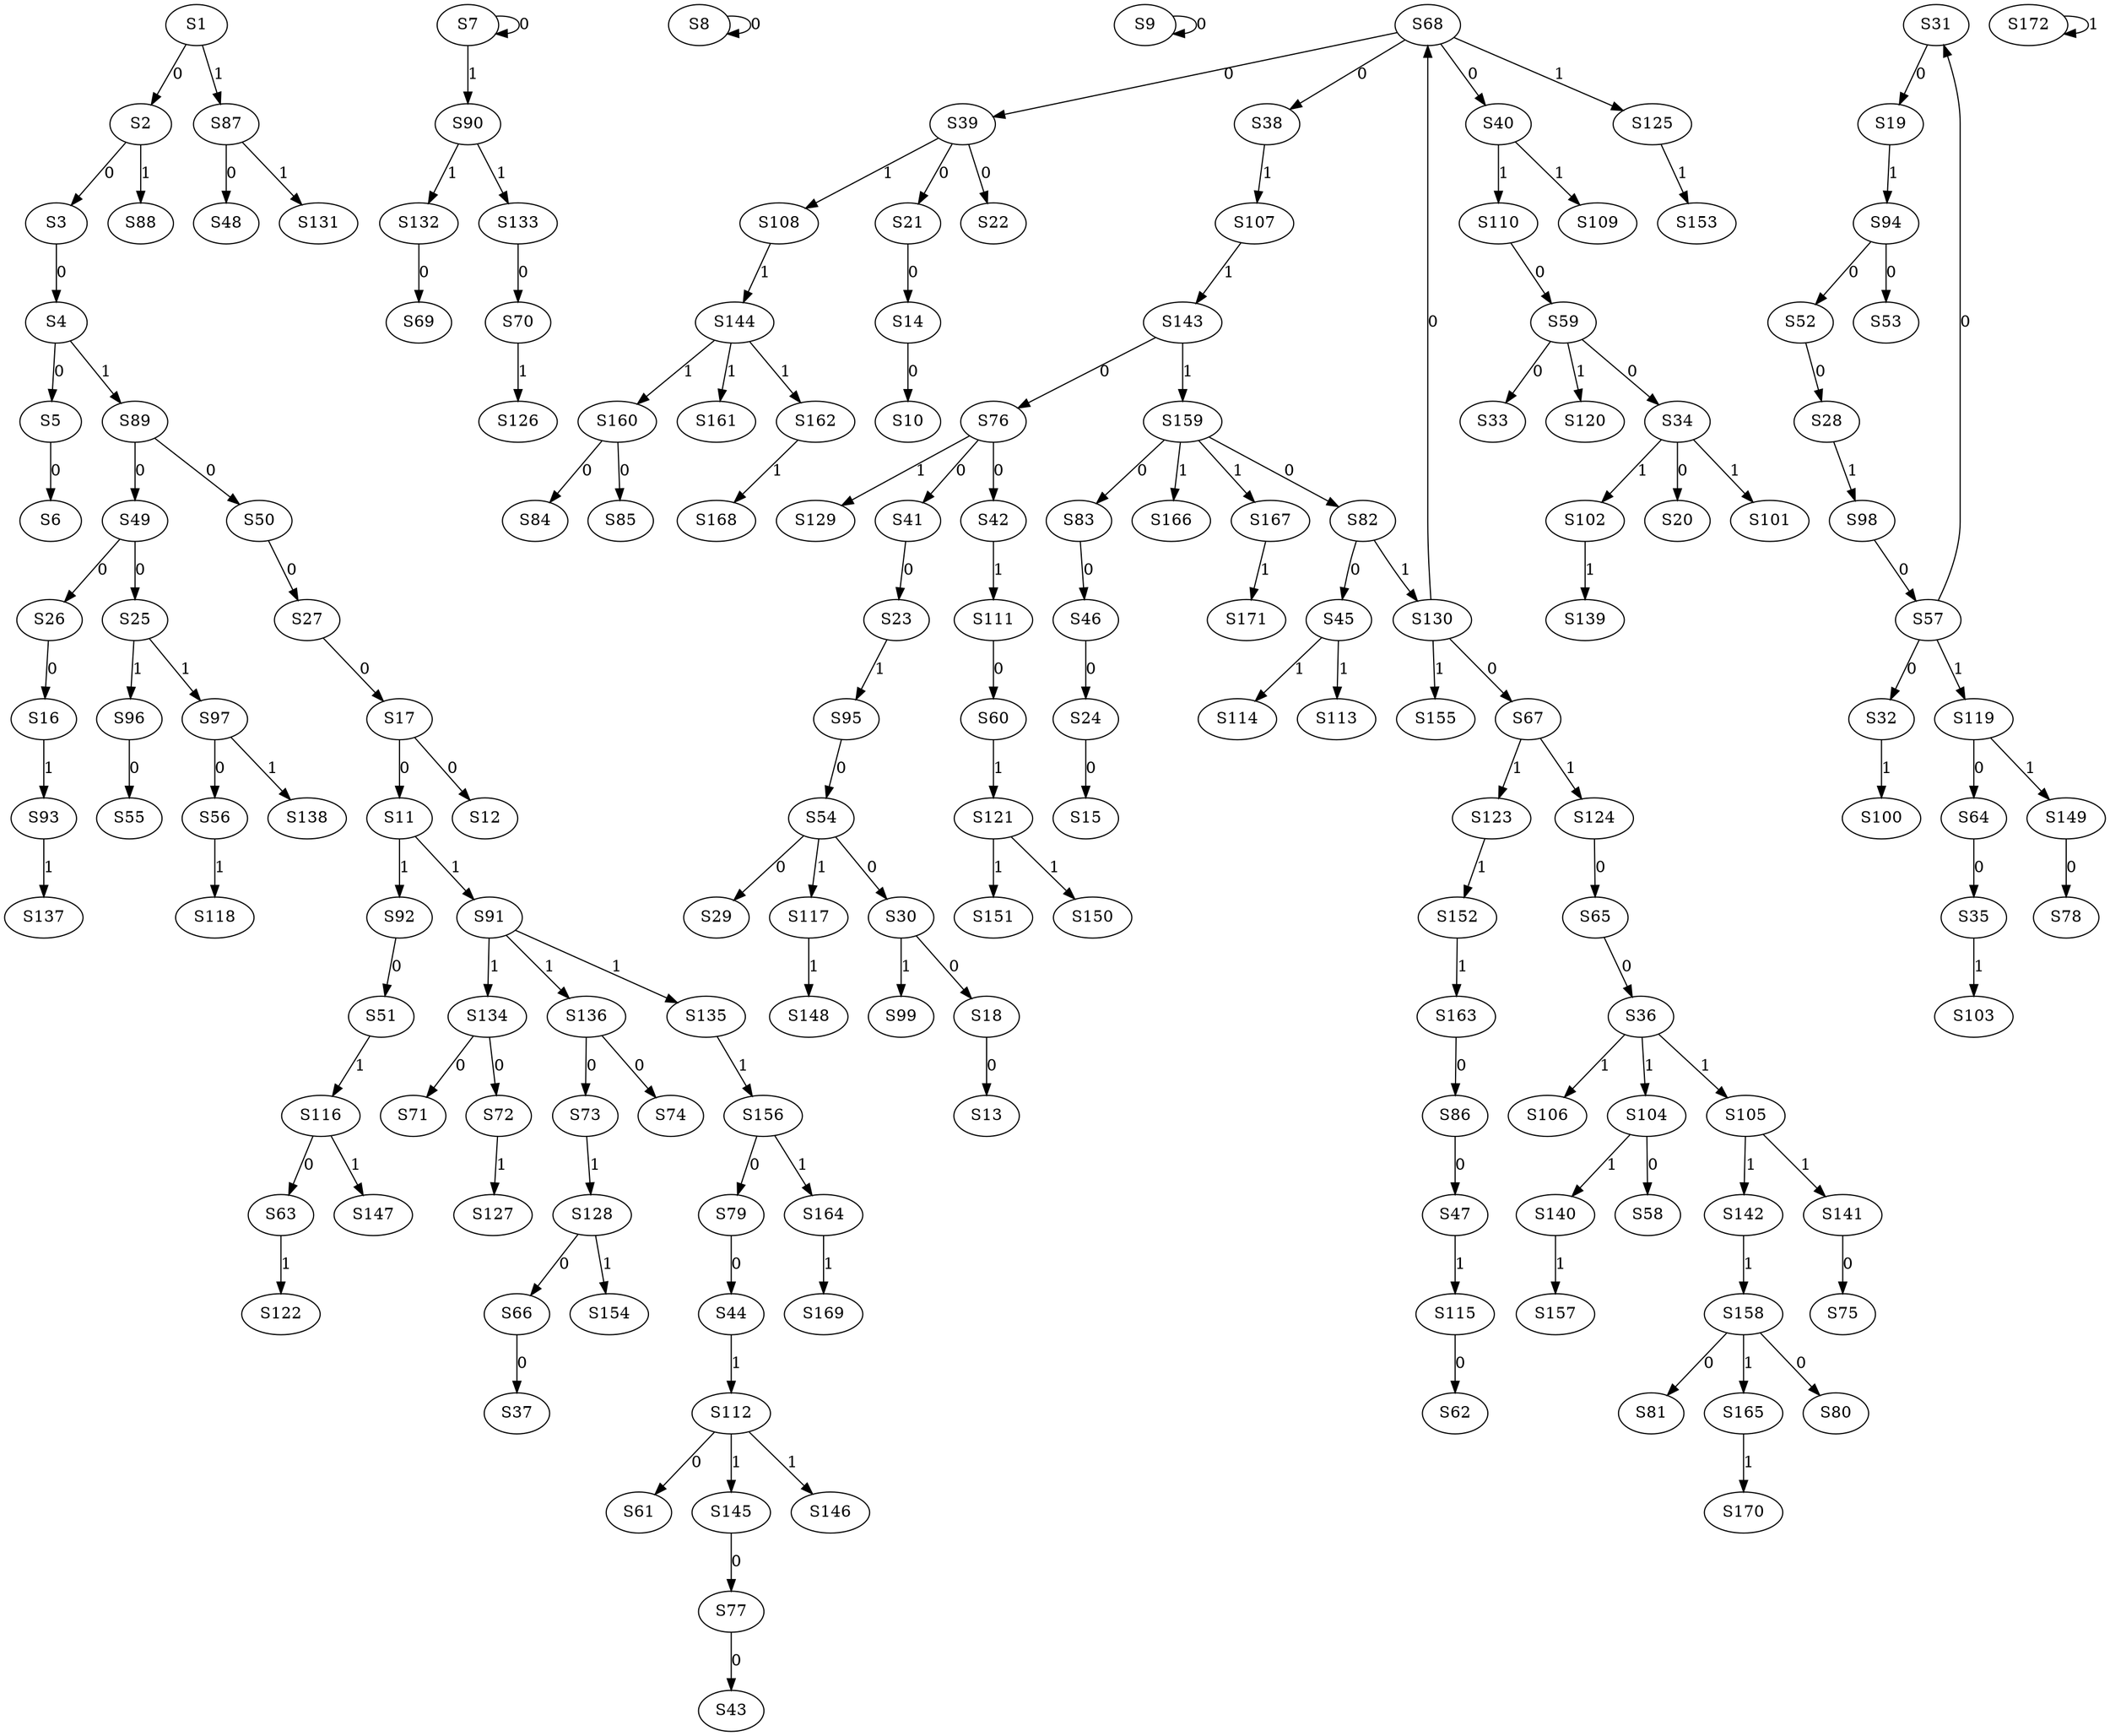 strict digraph {
	S1 -> S2 [ label = 0 ];
	S2 -> S3 [ label = 0 ];
	S3 -> S4 [ label = 0 ];
	S4 -> S5 [ label = 0 ];
	S5 -> S6 [ label = 0 ];
	S7 -> S7 [ label = 0 ];
	S8 -> S8 [ label = 0 ];
	S9 -> S9 [ label = 0 ];
	S14 -> S10 [ label = 0 ];
	S17 -> S11 [ label = 0 ];
	S17 -> S12 [ label = 0 ];
	S18 -> S13 [ label = 0 ];
	S21 -> S14 [ label = 0 ];
	S24 -> S15 [ label = 0 ];
	S26 -> S16 [ label = 0 ];
	S27 -> S17 [ label = 0 ];
	S30 -> S18 [ label = 0 ];
	S31 -> S19 [ label = 0 ];
	S34 -> S20 [ label = 0 ];
	S39 -> S21 [ label = 0 ];
	S39 -> S22 [ label = 0 ];
	S41 -> S23 [ label = 0 ];
	S46 -> S24 [ label = 0 ];
	S49 -> S25 [ label = 0 ];
	S49 -> S26 [ label = 0 ];
	S50 -> S27 [ label = 0 ];
	S52 -> S28 [ label = 0 ];
	S54 -> S29 [ label = 0 ];
	S54 -> S30 [ label = 0 ];
	S57 -> S31 [ label = 0 ];
	S57 -> S32 [ label = 0 ];
	S59 -> S33 [ label = 0 ];
	S59 -> S34 [ label = 0 ];
	S64 -> S35 [ label = 0 ];
	S65 -> S36 [ label = 0 ];
	S66 -> S37 [ label = 0 ];
	S68 -> S38 [ label = 0 ];
	S68 -> S39 [ label = 0 ];
	S68 -> S40 [ label = 0 ];
	S76 -> S41 [ label = 0 ];
	S76 -> S42 [ label = 0 ];
	S77 -> S43 [ label = 0 ];
	S79 -> S44 [ label = 0 ];
	S82 -> S45 [ label = 0 ];
	S83 -> S46 [ label = 0 ];
	S86 -> S47 [ label = 0 ];
	S87 -> S48 [ label = 0 ];
	S89 -> S49 [ label = 0 ];
	S89 -> S50 [ label = 0 ];
	S92 -> S51 [ label = 0 ];
	S94 -> S52 [ label = 0 ];
	S94 -> S53 [ label = 0 ];
	S95 -> S54 [ label = 0 ];
	S96 -> S55 [ label = 0 ];
	S97 -> S56 [ label = 0 ];
	S98 -> S57 [ label = 0 ];
	S104 -> S58 [ label = 0 ];
	S110 -> S59 [ label = 0 ];
	S111 -> S60 [ label = 0 ];
	S112 -> S61 [ label = 0 ];
	S115 -> S62 [ label = 0 ];
	S116 -> S63 [ label = 0 ];
	S119 -> S64 [ label = 0 ];
	S124 -> S65 [ label = 0 ];
	S128 -> S66 [ label = 0 ];
	S130 -> S67 [ label = 0 ];
	S130 -> S68 [ label = 0 ];
	S132 -> S69 [ label = 0 ];
	S133 -> S70 [ label = 0 ];
	S134 -> S71 [ label = 0 ];
	S134 -> S72 [ label = 0 ];
	S136 -> S73 [ label = 0 ];
	S136 -> S74 [ label = 0 ];
	S141 -> S75 [ label = 0 ];
	S143 -> S76 [ label = 0 ];
	S145 -> S77 [ label = 0 ];
	S149 -> S78 [ label = 0 ];
	S156 -> S79 [ label = 0 ];
	S158 -> S80 [ label = 0 ];
	S158 -> S81 [ label = 0 ];
	S159 -> S82 [ label = 0 ];
	S159 -> S83 [ label = 0 ];
	S160 -> S84 [ label = 0 ];
	S160 -> S85 [ label = 0 ];
	S163 -> S86 [ label = 0 ];
	S1 -> S87 [ label = 1 ];
	S2 -> S88 [ label = 1 ];
	S4 -> S89 [ label = 1 ];
	S7 -> S90 [ label = 1 ];
	S11 -> S91 [ label = 1 ];
	S11 -> S92 [ label = 1 ];
	S16 -> S93 [ label = 1 ];
	S19 -> S94 [ label = 1 ];
	S23 -> S95 [ label = 1 ];
	S25 -> S96 [ label = 1 ];
	S25 -> S97 [ label = 1 ];
	S28 -> S98 [ label = 1 ];
	S30 -> S99 [ label = 1 ];
	S32 -> S100 [ label = 1 ];
	S34 -> S101 [ label = 1 ];
	S34 -> S102 [ label = 1 ];
	S35 -> S103 [ label = 1 ];
	S36 -> S104 [ label = 1 ];
	S36 -> S105 [ label = 1 ];
	S36 -> S106 [ label = 1 ];
	S38 -> S107 [ label = 1 ];
	S39 -> S108 [ label = 1 ];
	S40 -> S109 [ label = 1 ];
	S40 -> S110 [ label = 1 ];
	S42 -> S111 [ label = 1 ];
	S44 -> S112 [ label = 1 ];
	S45 -> S113 [ label = 1 ];
	S45 -> S114 [ label = 1 ];
	S47 -> S115 [ label = 1 ];
	S51 -> S116 [ label = 1 ];
	S54 -> S117 [ label = 1 ];
	S56 -> S118 [ label = 1 ];
	S57 -> S119 [ label = 1 ];
	S59 -> S120 [ label = 1 ];
	S60 -> S121 [ label = 1 ];
	S63 -> S122 [ label = 1 ];
	S67 -> S123 [ label = 1 ];
	S67 -> S124 [ label = 1 ];
	S68 -> S125 [ label = 1 ];
	S70 -> S126 [ label = 1 ];
	S72 -> S127 [ label = 1 ];
	S73 -> S128 [ label = 1 ];
	S76 -> S129 [ label = 1 ];
	S82 -> S130 [ label = 1 ];
	S87 -> S131 [ label = 1 ];
	S90 -> S132 [ label = 1 ];
	S90 -> S133 [ label = 1 ];
	S91 -> S134 [ label = 1 ];
	S91 -> S135 [ label = 1 ];
	S91 -> S136 [ label = 1 ];
	S93 -> S137 [ label = 1 ];
	S97 -> S138 [ label = 1 ];
	S102 -> S139 [ label = 1 ];
	S104 -> S140 [ label = 1 ];
	S105 -> S141 [ label = 1 ];
	S105 -> S142 [ label = 1 ];
	S107 -> S143 [ label = 1 ];
	S108 -> S144 [ label = 1 ];
	S112 -> S145 [ label = 1 ];
	S112 -> S146 [ label = 1 ];
	S116 -> S147 [ label = 1 ];
	S117 -> S148 [ label = 1 ];
	S119 -> S149 [ label = 1 ];
	S121 -> S150 [ label = 1 ];
	S121 -> S151 [ label = 1 ];
	S123 -> S152 [ label = 1 ];
	S125 -> S153 [ label = 1 ];
	S128 -> S154 [ label = 1 ];
	S130 -> S155 [ label = 1 ];
	S135 -> S156 [ label = 1 ];
	S140 -> S157 [ label = 1 ];
	S142 -> S158 [ label = 1 ];
	S143 -> S159 [ label = 1 ];
	S144 -> S160 [ label = 1 ];
	S144 -> S161 [ label = 1 ];
	S144 -> S162 [ label = 1 ];
	S152 -> S163 [ label = 1 ];
	S156 -> S164 [ label = 1 ];
	S158 -> S165 [ label = 1 ];
	S159 -> S166 [ label = 1 ];
	S159 -> S167 [ label = 1 ];
	S162 -> S168 [ label = 1 ];
	S164 -> S169 [ label = 1 ];
	S165 -> S170 [ label = 1 ];
	S167 -> S171 [ label = 1 ];
	S172 -> S172 [ label = 1 ];
}